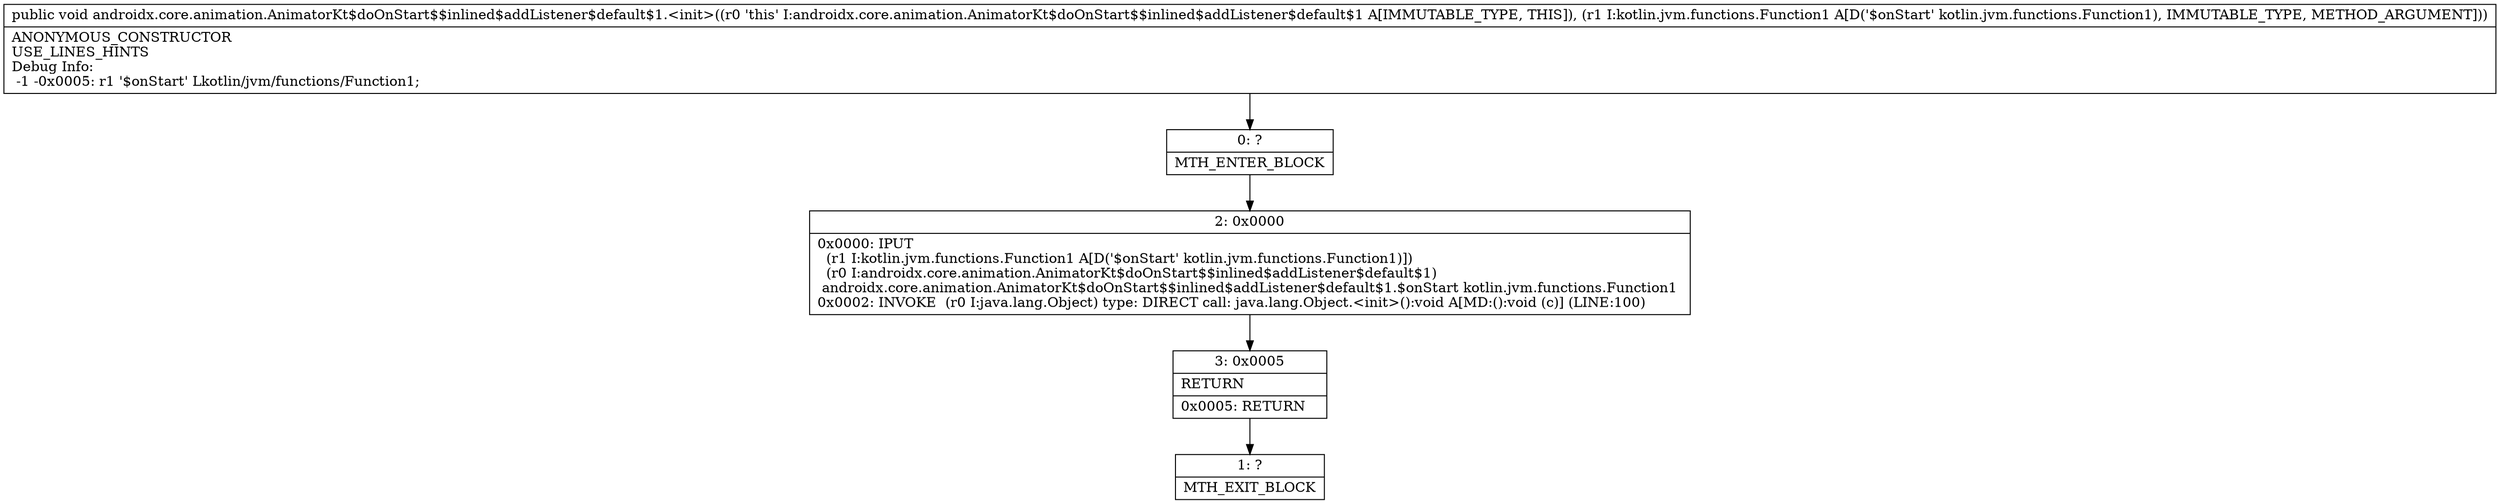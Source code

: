 digraph "CFG forandroidx.core.animation.AnimatorKt$doOnStart$$inlined$addListener$default$1.\<init\>(Lkotlin\/jvm\/functions\/Function1;)V" {
Node_0 [shape=record,label="{0\:\ ?|MTH_ENTER_BLOCK\l}"];
Node_2 [shape=record,label="{2\:\ 0x0000|0x0000: IPUT  \l  (r1 I:kotlin.jvm.functions.Function1 A[D('$onStart' kotlin.jvm.functions.Function1)])\l  (r0 I:androidx.core.animation.AnimatorKt$doOnStart$$inlined$addListener$default$1)\l androidx.core.animation.AnimatorKt$doOnStart$$inlined$addListener$default$1.$onStart kotlin.jvm.functions.Function1 \l0x0002: INVOKE  (r0 I:java.lang.Object) type: DIRECT call: java.lang.Object.\<init\>():void A[MD:():void (c)] (LINE:100)\l}"];
Node_3 [shape=record,label="{3\:\ 0x0005|RETURN\l|0x0005: RETURN   \l}"];
Node_1 [shape=record,label="{1\:\ ?|MTH_EXIT_BLOCK\l}"];
MethodNode[shape=record,label="{public void androidx.core.animation.AnimatorKt$doOnStart$$inlined$addListener$default$1.\<init\>((r0 'this' I:androidx.core.animation.AnimatorKt$doOnStart$$inlined$addListener$default$1 A[IMMUTABLE_TYPE, THIS]), (r1 I:kotlin.jvm.functions.Function1 A[D('$onStart' kotlin.jvm.functions.Function1), IMMUTABLE_TYPE, METHOD_ARGUMENT]))  | ANONYMOUS_CONSTRUCTOR\lUSE_LINES_HINTS\lDebug Info:\l  \-1 \-0x0005: r1 '$onStart' Lkotlin\/jvm\/functions\/Function1;\l}"];
MethodNode -> Node_0;Node_0 -> Node_2;
Node_2 -> Node_3;
Node_3 -> Node_1;
}

